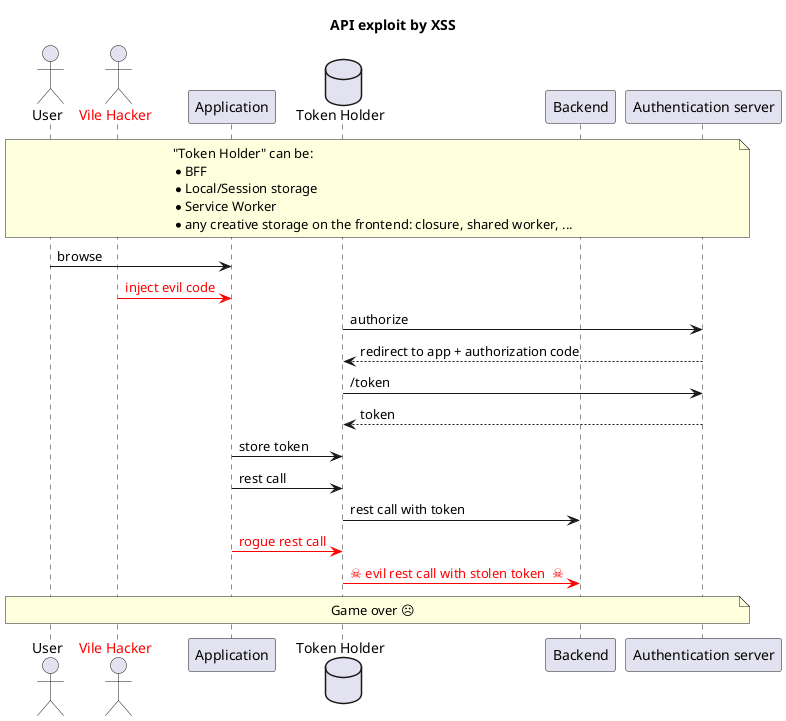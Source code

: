 @startuml
title API exploit by XSS
actor user as "User"
actor hacker as "<font color=red>Vile Hacker"
participant app as "Application"
database tokenholder as "Token Holder"
participant backend as "Backend"
participant authserv as "Authentication server"

note across
   "Token Holder" can be:
   * BFF
   * Local/Session storage
   * Service Worker
   * any creative storage on the frontend: closure, shared worker, ...
end note

user -> app: browse
hacker [#red]-> app: <font color=red>inject evil code
tokenholder -> authserv: authorize
authserv --> tokenholder: redirect to app + authorization code
tokenholder -> authserv: /token
authserv --> tokenholder: token
'authserv --> serviceworker: token
app -> tokenholder: store token
app -> tokenholder: rest call
tokenholder -> backend: rest call with token
app [#red]-> tokenholder: <font color=red>rogue rest call
tokenholder [#red]-> backend: <font color=red>☠ ️evil rest call with stolen token  ☠
note across
  Game over ☹
end note

@enduml
